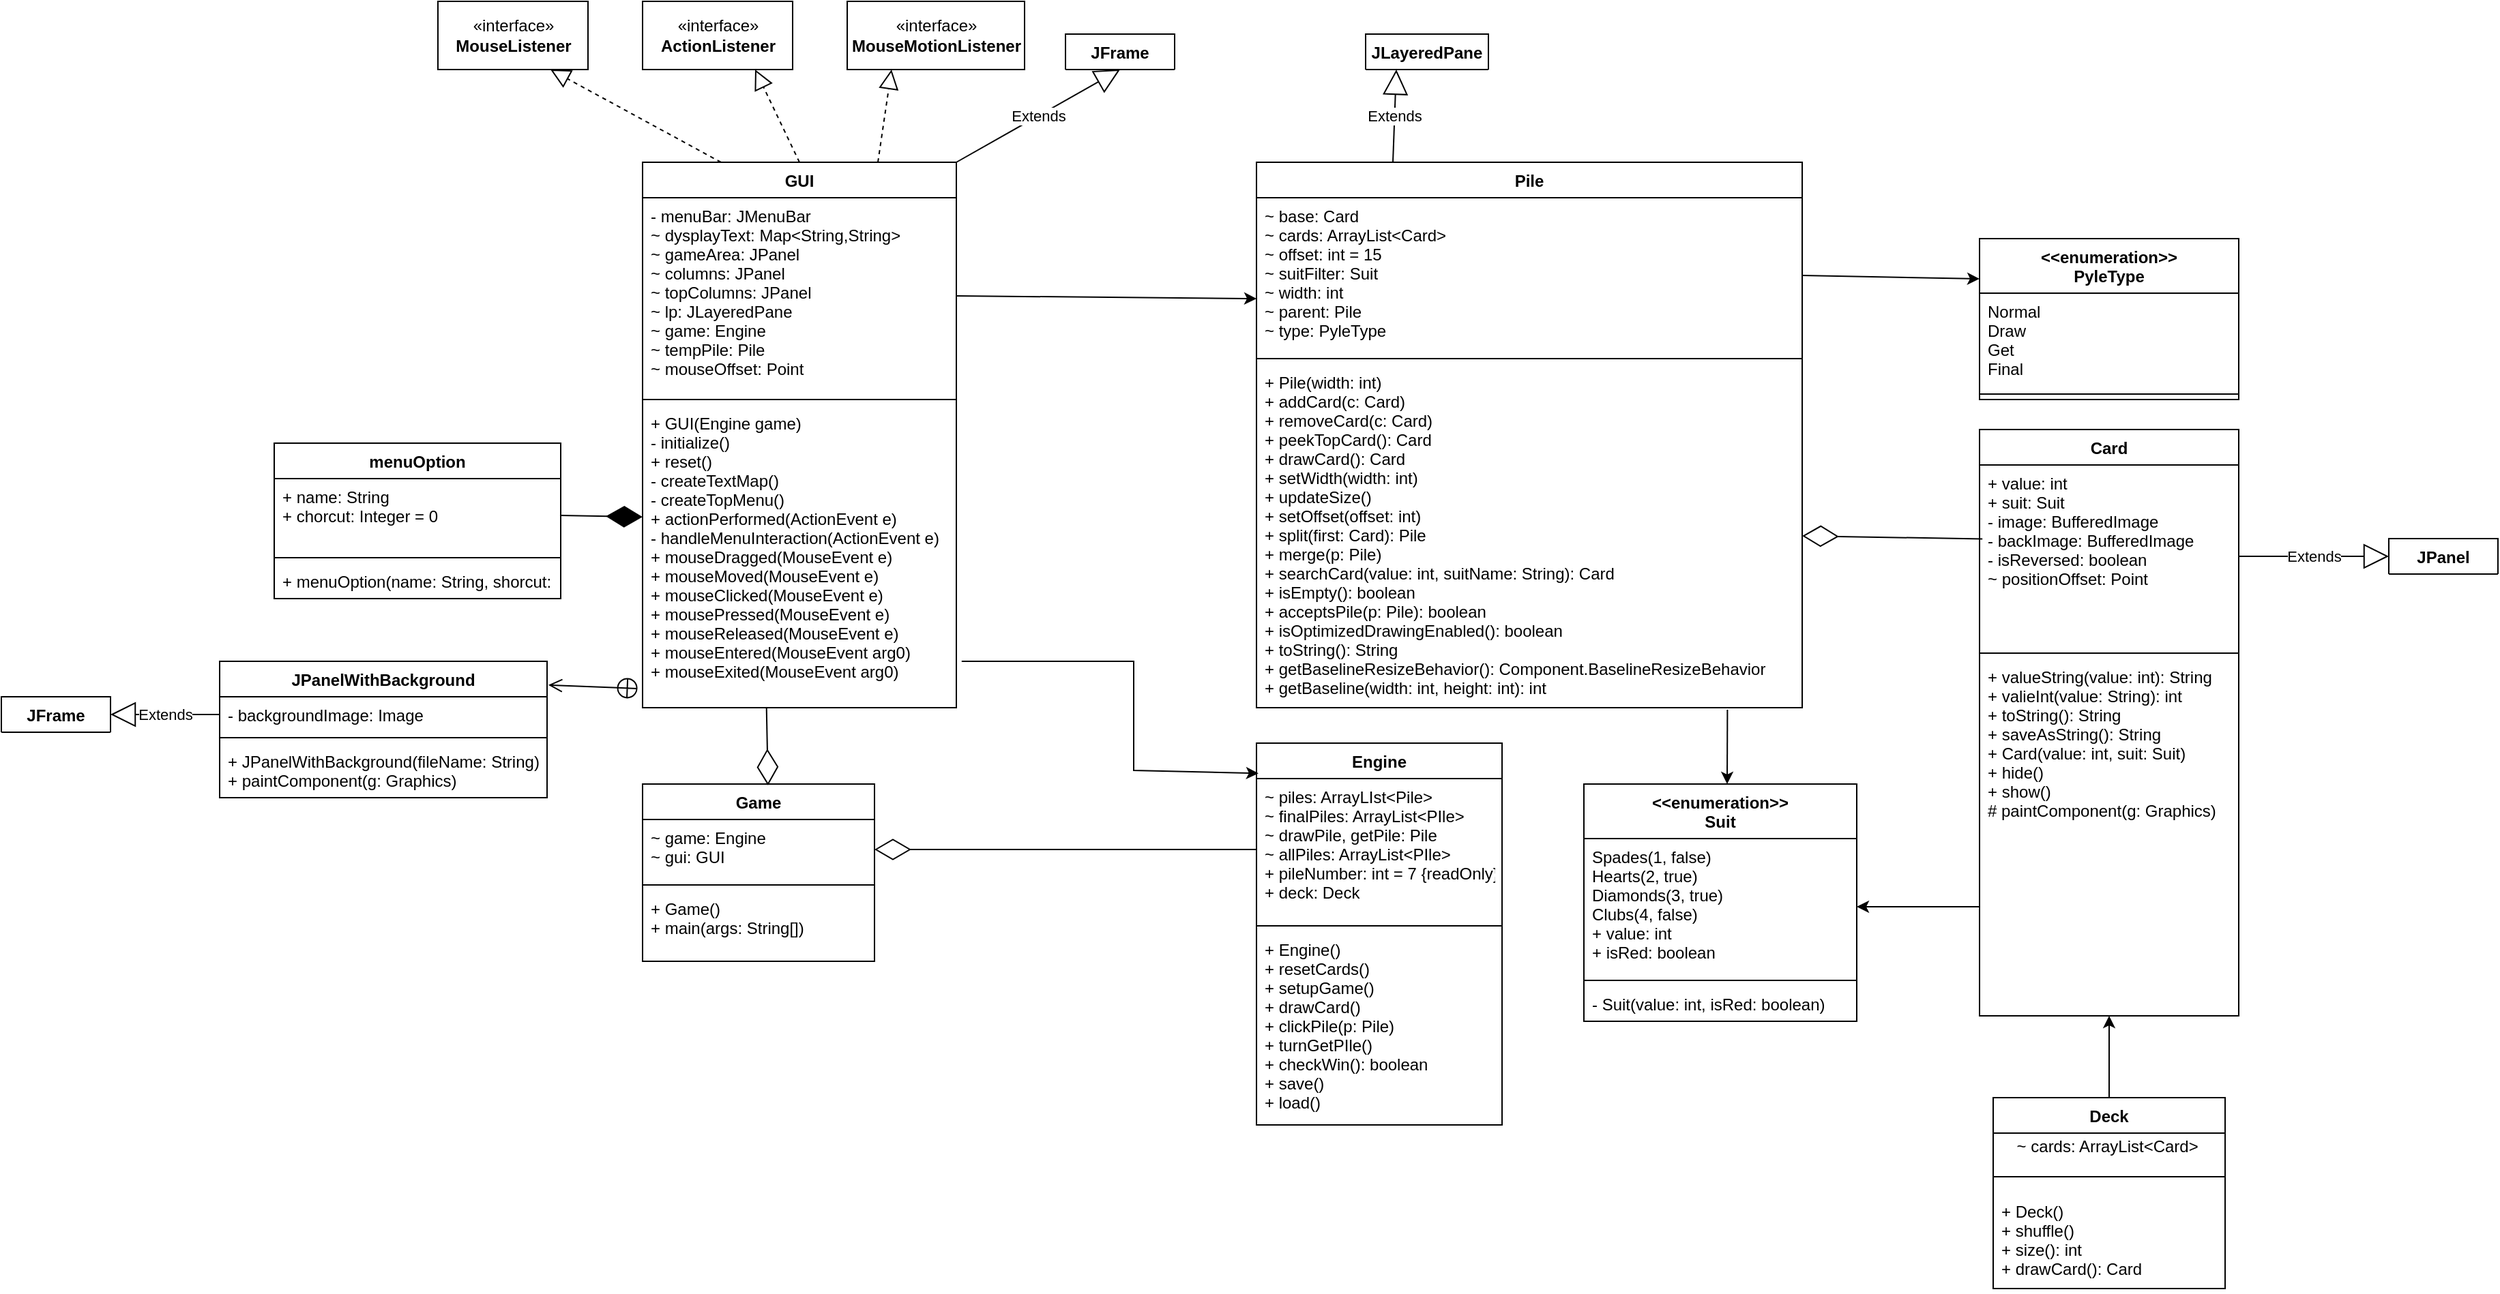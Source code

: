 <mxfile version="16.5.1" type="device"><diagram id="95wjDDYnwWh5sg0hMyiX" name="Page-1"><mxGraphModel dx="1545" dy="1536" grid="1" gridSize="10" guides="1" tooltips="1" connect="1" arrows="1" fold="1" page="1" pageScale="1" pageWidth="827" pageHeight="1169" math="0" shadow="0"><root><mxCell id="0"/><mxCell id="1" parent="0"/><mxCell id="VXvaYao9PtSRKRXkHi5e-1" value="Game" style="swimlane;fontStyle=1;align=center;verticalAlign=top;childLayout=stackLayout;horizontal=1;startSize=26;horizontalStack=0;resizeParent=1;resizeParentMax=0;resizeLast=0;collapsible=1;marginBottom=0;" parent="1" vertex="1"><mxGeometry x="1000" y="690" width="170" height="130" as="geometry"/></mxCell><mxCell id="VXvaYao9PtSRKRXkHi5e-2" value="~ game: Engine&#10;~ gui: GUI&#10;" style="text;strokeColor=none;fillColor=none;align=left;verticalAlign=top;spacingLeft=4;spacingRight=4;overflow=hidden;rotatable=0;points=[[0,0.5],[1,0.5]];portConstraint=eastwest;" parent="VXvaYao9PtSRKRXkHi5e-1" vertex="1"><mxGeometry y="26" width="170" height="44" as="geometry"/></mxCell><mxCell id="VXvaYao9PtSRKRXkHi5e-3" value="" style="line;strokeWidth=1;fillColor=none;align=left;verticalAlign=middle;spacingTop=-1;spacingLeft=3;spacingRight=3;rotatable=0;labelPosition=right;points=[];portConstraint=eastwest;" parent="VXvaYao9PtSRKRXkHi5e-1" vertex="1"><mxGeometry y="70" width="170" height="8" as="geometry"/></mxCell><mxCell id="VXvaYao9PtSRKRXkHi5e-4" value="+ Game()&#10;+ main(args: String[]) " style="text;strokeColor=none;fillColor=none;align=left;verticalAlign=top;spacingLeft=4;spacingRight=4;overflow=hidden;rotatable=0;points=[[0,0.5],[1,0.5]];portConstraint=eastwest;" parent="VXvaYao9PtSRKRXkHi5e-1" vertex="1"><mxGeometry y="78" width="170" height="52" as="geometry"/></mxCell><mxCell id="VXvaYao9PtSRKRXkHi5e-5" value="Engine" style="swimlane;fontStyle=1;align=center;verticalAlign=top;childLayout=stackLayout;horizontal=1;startSize=26;horizontalStack=0;resizeParent=1;resizeParentMax=0;resizeLast=0;collapsible=1;marginBottom=0;" parent="1" vertex="1"><mxGeometry x="1450" y="660" width="180" height="280" as="geometry"/></mxCell><mxCell id="VXvaYao9PtSRKRXkHi5e-6" value="~ piles: ArrayLIst&lt;Pile&gt;&#10;~ finalPiles: ArrayList&lt;PIle&gt;&#10;~ drawPile, getPile: Pile&#10;~ allPiles: ArrayList&lt;PIle&gt;&#10;+ pileNumber: int = 7 {readOnly}&#10;+ deck: Deck&#10;" style="text;strokeColor=none;fillColor=none;align=left;verticalAlign=top;spacingLeft=4;spacingRight=4;overflow=hidden;rotatable=0;points=[[0,0.5],[1,0.5]];portConstraint=eastwest;" parent="VXvaYao9PtSRKRXkHi5e-5" vertex="1"><mxGeometry y="26" width="180" height="104" as="geometry"/></mxCell><mxCell id="VXvaYao9PtSRKRXkHi5e-7" value="" style="line;strokeWidth=1;fillColor=none;align=left;verticalAlign=middle;spacingTop=-1;spacingLeft=3;spacingRight=3;rotatable=0;labelPosition=right;points=[];portConstraint=eastwest;" parent="VXvaYao9PtSRKRXkHi5e-5" vertex="1"><mxGeometry y="130" width="180" height="8" as="geometry"/></mxCell><mxCell id="VXvaYao9PtSRKRXkHi5e-8" value="+ Engine()&#10;+ resetCards()&#10;+ setupGame()&#10;+ drawCard()&#10;+ clickPile(p: Pile)&#10;+ turnGetPIle()&#10;+ checkWin(): boolean&#10;+ save()&#10;+ load()" style="text;strokeColor=none;fillColor=none;align=left;verticalAlign=top;spacingLeft=4;spacingRight=4;overflow=hidden;rotatable=0;points=[[0,0.5],[1,0.5]];portConstraint=eastwest;" parent="VXvaYao9PtSRKRXkHi5e-5" vertex="1"><mxGeometry y="138" width="180" height="142" as="geometry"/></mxCell><mxCell id="VXvaYao9PtSRKRXkHi5e-9" value="GUI" style="swimlane;fontStyle=1;align=center;verticalAlign=top;childLayout=stackLayout;horizontal=1;startSize=26;horizontalStack=0;resizeParent=1;resizeParentMax=0;resizeLast=0;collapsible=1;marginBottom=0;" parent="1" vertex="1"><mxGeometry x="1000" y="234" width="230" height="400" as="geometry"/></mxCell><mxCell id="VXvaYao9PtSRKRXkHi5e-10" value="- menuBar: JMenuBar&#10;~ dysplayText: Map&lt;String,String&gt;&#10;~ gameArea: JPanel&#10;~ columns: JPanel&#10;~ topColumns: JPanel&#10;~ lp: JLayeredPane&#10;~ game: Engine&#10;~ tempPile: Pile&#10;~ mouseOffset: Point" style="text;strokeColor=none;fillColor=none;align=left;verticalAlign=top;spacingLeft=4;spacingRight=4;overflow=hidden;rotatable=0;points=[[0,0.5],[1,0.5]];portConstraint=eastwest;" parent="VXvaYao9PtSRKRXkHi5e-9" vertex="1"><mxGeometry y="26" width="230" height="144" as="geometry"/></mxCell><mxCell id="VXvaYao9PtSRKRXkHi5e-11" value="" style="line;strokeWidth=1;fillColor=none;align=left;verticalAlign=middle;spacingTop=-1;spacingLeft=3;spacingRight=3;rotatable=0;labelPosition=right;points=[];portConstraint=eastwest;" parent="VXvaYao9PtSRKRXkHi5e-9" vertex="1"><mxGeometry y="170" width="230" height="8" as="geometry"/></mxCell><mxCell id="VXvaYao9PtSRKRXkHi5e-12" value="+ GUI(Engine game)&#10;- initialize()&#10;+ reset()&#10;- createTextMap()&#10;- createTopMenu()&#10;+ actionPerformed(ActionEvent e)&#10;- handleMenuInteraction(ActionEvent e)&#10;+ mouseDragged(MouseEvent e)&#10;+ mouseMoved(MouseEvent e)&#10;+ mouseClicked(MouseEvent e)&#10;+ mousePressed(MouseEvent e)&#10;+ mouseReleased(MouseEvent e)&#10;+ mouseEntered(MouseEvent arg0)&#10;+ mouseExited(MouseEvent arg0)" style="text;strokeColor=none;fillColor=none;align=left;verticalAlign=top;spacingLeft=4;spacingRight=4;overflow=hidden;rotatable=0;points=[[0,0.5],[1,0.5]];portConstraint=eastwest;" parent="VXvaYao9PtSRKRXkHi5e-9" vertex="1"><mxGeometry y="178" width="230" height="222" as="geometry"/></mxCell><mxCell id="VXvaYao9PtSRKRXkHi5e-13" value="Pile" style="swimlane;fontStyle=1;align=center;verticalAlign=top;childLayout=stackLayout;horizontal=1;startSize=26;horizontalStack=0;resizeParent=1;resizeParentMax=0;resizeLast=0;collapsible=1;marginBottom=0;" parent="1" vertex="1"><mxGeometry x="1450" y="234" width="400" height="400" as="geometry"/></mxCell><mxCell id="VXvaYao9PtSRKRXkHi5e-14" value="~ base: Card&#10;~ cards: ArrayList&lt;Card&gt;&#10;~ offset: int = 15&#10;~ suitFilter: Suit&#10;~ width: int&#10;~ parent: Pile&#10;~ type: PyleType&#10;" style="text;strokeColor=none;fillColor=none;align=left;verticalAlign=top;spacingLeft=4;spacingRight=4;overflow=hidden;rotatable=0;points=[[0,0.5],[1,0.5]];portConstraint=eastwest;" parent="VXvaYao9PtSRKRXkHi5e-13" vertex="1"><mxGeometry y="26" width="400" height="114" as="geometry"/></mxCell><mxCell id="VXvaYao9PtSRKRXkHi5e-15" value="" style="line;strokeWidth=1;fillColor=none;align=left;verticalAlign=middle;spacingTop=-1;spacingLeft=3;spacingRight=3;rotatable=0;labelPosition=right;points=[];portConstraint=eastwest;" parent="VXvaYao9PtSRKRXkHi5e-13" vertex="1"><mxGeometry y="140" width="400" height="8" as="geometry"/></mxCell><mxCell id="VXvaYao9PtSRKRXkHi5e-16" value="+ Pile(width: int)&#10;+ addCard(c: Card)&#10;+ removeCard(c: Card)&#10;+ peekTopCard(): Card&#10;+ drawCard(): Card&#10;+ setWidth(width: int)&#10;+ updateSize()&#10;+ setOffset(offset: int)&#10;+ split(first: Card): Pile&#10;+ merge(p: Pile)&#10;+ searchCard(value: int, suitName: String): Card&#10;+ isEmpty(): boolean&#10;+ acceptsPile(p: Pile): boolean&#10;+ isOptimizedDrawingEnabled(): boolean&#10;+ toString(): String&#10;+ getBaselineResizeBehavior(): Component.BaselineResizeBehavior&#10;+ getBaseline(width: int, height: int): int&#10;" style="text;strokeColor=none;fillColor=none;align=left;verticalAlign=top;spacingLeft=4;spacingRight=4;overflow=hidden;rotatable=0;points=[[0,0.5],[1,0.5]];portConstraint=eastwest;" parent="VXvaYao9PtSRKRXkHi5e-13" vertex="1"><mxGeometry y="148" width="400" height="252" as="geometry"/></mxCell><mxCell id="VXvaYao9PtSRKRXkHi5e-17" value="Card" style="swimlane;fontStyle=1;align=center;verticalAlign=top;childLayout=stackLayout;horizontal=1;startSize=26;horizontalStack=0;resizeParent=1;resizeParentMax=0;resizeLast=0;collapsible=1;marginBottom=0;" parent="1" vertex="1"><mxGeometry x="1980" y="430" width="190" height="430" as="geometry"/></mxCell><mxCell id="VXvaYao9PtSRKRXkHi5e-18" value="+ value: int&#10;+ suit: Suit&#10;- image: BufferedImage&#10;- backImage: BufferedImage&#10;- isReversed: boolean&#10;~ positionOffset: Point&#10;" style="text;strokeColor=none;fillColor=none;align=left;verticalAlign=top;spacingLeft=4;spacingRight=4;overflow=hidden;rotatable=0;points=[[0,0.5],[1,0.5]];portConstraint=eastwest;" parent="VXvaYao9PtSRKRXkHi5e-17" vertex="1"><mxGeometry y="26" width="190" height="134" as="geometry"/></mxCell><mxCell id="VXvaYao9PtSRKRXkHi5e-19" value="" style="line;strokeWidth=1;fillColor=none;align=left;verticalAlign=middle;spacingTop=-1;spacingLeft=3;spacingRight=3;rotatable=0;labelPosition=right;points=[];portConstraint=eastwest;" parent="VXvaYao9PtSRKRXkHi5e-17" vertex="1"><mxGeometry y="160" width="190" height="8" as="geometry"/></mxCell><mxCell id="VXvaYao9PtSRKRXkHi5e-20" value="+ valueString(value: int): String&#10;+ valieInt(value: String): int&#10;+ toString(): String&#10;+ saveAsString(): String&#10;+ Card(value: int, suit: Suit)&#10;+ hide()&#10;+ show()&#10;# paintComponent(g: Graphics)" style="text;strokeColor=none;fillColor=none;align=left;verticalAlign=top;spacingLeft=4;spacingRight=4;overflow=hidden;rotatable=0;points=[[0,0.5],[1,0.5]];portConstraint=eastwest;shadow=0;" parent="VXvaYao9PtSRKRXkHi5e-17" vertex="1"><mxGeometry y="168" width="190" height="262" as="geometry"/></mxCell><mxCell id="VXvaYao9PtSRKRXkHi5e-21" value="Deck" style="swimlane;fontStyle=1;align=center;verticalAlign=top;childLayout=stackLayout;horizontal=1;startSize=26;horizontalStack=0;resizeParent=1;resizeParentMax=0;resizeLast=0;collapsible=1;marginBottom=0;" parent="1" vertex="1"><mxGeometry x="1990" y="920" width="170" height="140" as="geometry"/></mxCell><mxCell id="wduqexD6DtYFFXv4xt9V-69" value="&lt;span style=&quot;text-align: left&quot;&gt;~ cards: ArrayList&amp;lt;Card&amp;gt;&amp;nbsp;&lt;/span&gt;" style="text;html=1;align=center;verticalAlign=middle;resizable=0;points=[];autosize=1;strokeColor=none;fillColor=none;" vertex="1" parent="VXvaYao9PtSRKRXkHi5e-21"><mxGeometry y="26" width="170" height="20" as="geometry"/></mxCell><mxCell id="VXvaYao9PtSRKRXkHi5e-23" value="" style="line;strokeWidth=1;fillColor=none;align=left;verticalAlign=middle;spacingTop=-1;spacingLeft=3;spacingRight=3;rotatable=0;labelPosition=right;points=[];portConstraint=eastwest;" parent="VXvaYao9PtSRKRXkHi5e-21" vertex="1"><mxGeometry y="46" width="170" height="24" as="geometry"/></mxCell><mxCell id="VXvaYao9PtSRKRXkHi5e-24" value="+ Deck()&#10;+ shuffle()&#10;+ size(): int&#10;+ drawCard(): Card&#10;&#10;" style="text;strokeColor=none;fillColor=none;align=left;verticalAlign=top;spacingLeft=4;spacingRight=4;overflow=hidden;rotatable=0;points=[[0,0.5],[1,0.5]];portConstraint=eastwest;" parent="VXvaYao9PtSRKRXkHi5e-21" vertex="1"><mxGeometry y="70" width="170" height="70" as="geometry"/></mxCell><mxCell id="VXvaYao9PtSRKRXkHi5e-30" value="&lt;&lt;enumeration&gt;&gt;&#10;Suit" style="swimlane;fontStyle=1;align=center;verticalAlign=top;childLayout=stackLayout;horizontal=1;startSize=40;horizontalStack=0;resizeParent=1;resizeParentMax=0;resizeLast=0;collapsible=1;marginBottom=0;" parent="1" vertex="1"><mxGeometry x="1690" y="690" width="200" height="174" as="geometry"><mxRectangle x="110" y="560" width="140" height="60" as="alternateBounds"/></mxGeometry></mxCell><mxCell id="VXvaYao9PtSRKRXkHi5e-31" value="Spades(1, false)&#10;Hearts(2, true)&#10;Diamonds(3, true)&#10;Clubs(4, false)&#10;+ value: int&#10;+ isRed: boolean" style="text;strokeColor=none;fillColor=none;align=left;verticalAlign=top;spacingLeft=4;spacingRight=4;overflow=hidden;rotatable=0;points=[[0,0.5],[1,0.5]];portConstraint=eastwest;" parent="VXvaYao9PtSRKRXkHi5e-30" vertex="1"><mxGeometry y="40" width="200" height="100" as="geometry"/></mxCell><mxCell id="VXvaYao9PtSRKRXkHi5e-32" value="" style="line;strokeWidth=1;fillColor=none;align=left;verticalAlign=middle;spacingTop=-1;spacingLeft=3;spacingRight=3;rotatable=0;labelPosition=right;points=[];portConstraint=eastwest;" parent="VXvaYao9PtSRKRXkHi5e-30" vertex="1"><mxGeometry y="140" width="200" height="8" as="geometry"/></mxCell><mxCell id="VXvaYao9PtSRKRXkHi5e-33" value="- Suit(value: int, isRed: boolean)" style="text;strokeColor=none;fillColor=none;align=left;verticalAlign=top;spacingLeft=4;spacingRight=4;overflow=hidden;rotatable=0;points=[[0,0.5],[1,0.5]];portConstraint=eastwest;" parent="VXvaYao9PtSRKRXkHi5e-30" vertex="1"><mxGeometry y="148" width="200" height="26" as="geometry"/></mxCell><mxCell id="wduqexD6DtYFFXv4xt9V-6" value="JFrame" style="swimlane;fontStyle=1;align=center;verticalAlign=top;childLayout=stackLayout;horizontal=1;startSize=26;horizontalStack=0;resizeParent=1;resizeParentMax=0;resizeLast=0;collapsible=1;marginBottom=0;" vertex="1" collapsed="1" parent="1"><mxGeometry x="1310" y="140" width="80" height="26" as="geometry"><mxRectangle x="590" y="380" width="160" height="34" as="alternateBounds"/></mxGeometry></mxCell><mxCell id="wduqexD6DtYFFXv4xt9V-8" value="" style="line;strokeWidth=1;fillColor=none;align=left;verticalAlign=middle;spacingTop=-1;spacingLeft=3;spacingRight=3;rotatable=0;labelPosition=right;points=[];portConstraint=eastwest;" vertex="1" parent="wduqexD6DtYFFXv4xt9V-6"><mxGeometry y="26" width="160" height="8" as="geometry"/></mxCell><mxCell id="wduqexD6DtYFFXv4xt9V-10" value="«interface»&lt;br&gt;&lt;b&gt;ActionListener&lt;/b&gt;" style="html=1;" vertex="1" parent="1"><mxGeometry x="1000" y="116" width="110" height="50" as="geometry"/></mxCell><mxCell id="wduqexD6DtYFFXv4xt9V-12" value="«interface»&lt;br&gt;&lt;b&gt;MouseListener&lt;/b&gt;" style="html=1;" vertex="1" parent="1"><mxGeometry x="850" y="116" width="110" height="50" as="geometry"/></mxCell><mxCell id="wduqexD6DtYFFXv4xt9V-17" value="" style="endArrow=block;dashed=1;endFill=0;endSize=12;html=1;rounded=0;exitX=0.25;exitY=0;exitDx=0;exitDy=0;entryX=0.75;entryY=1;entryDx=0;entryDy=0;" edge="1" parent="1" source="VXvaYao9PtSRKRXkHi5e-9" target="wduqexD6DtYFFXv4xt9V-12"><mxGeometry width="160" relative="1" as="geometry"><mxPoint x="710" y="370" as="sourcePoint"/><mxPoint x="870" y="370" as="targetPoint"/></mxGeometry></mxCell><mxCell id="wduqexD6DtYFFXv4xt9V-18" value="" style="endArrow=block;dashed=1;endFill=0;endSize=12;html=1;rounded=0;exitX=0.5;exitY=0;exitDx=0;exitDy=0;entryX=0.75;entryY=1;entryDx=0;entryDy=0;" edge="1" parent="1" source="VXvaYao9PtSRKRXkHi5e-9" target="wduqexD6DtYFFXv4xt9V-10"><mxGeometry width="160" relative="1" as="geometry"><mxPoint x="710" y="370" as="sourcePoint"/><mxPoint x="870" y="370" as="targetPoint"/></mxGeometry></mxCell><mxCell id="wduqexD6DtYFFXv4xt9V-19" value="«interface»&lt;br&gt;&lt;b&gt;MouseMotionListener&lt;/b&gt;" style="html=1;" vertex="1" parent="1"><mxGeometry x="1150" y="116" width="130" height="50" as="geometry"/></mxCell><mxCell id="wduqexD6DtYFFXv4xt9V-20" value="" style="endArrow=block;dashed=1;endFill=0;endSize=12;html=1;rounded=0;exitX=0.75;exitY=0;exitDx=0;exitDy=0;entryX=0.25;entryY=1;entryDx=0;entryDy=0;" edge="1" parent="1" source="VXvaYao9PtSRKRXkHi5e-9" target="wduqexD6DtYFFXv4xt9V-19"><mxGeometry width="160" relative="1" as="geometry"><mxPoint x="870" y="370" as="sourcePoint"/><mxPoint x="1030" y="370" as="targetPoint"/></mxGeometry></mxCell><mxCell id="wduqexD6DtYFFXv4xt9V-21" value="" style="endArrow=classic;html=1;rounded=0;entryX=0;entryY=0.25;entryDx=0;entryDy=0;exitX=1;exitY=0.5;exitDx=0;exitDy=0;" edge="1" parent="1" source="VXvaYao9PtSRKRXkHi5e-10" target="VXvaYao9PtSRKRXkHi5e-13"><mxGeometry width="50" height="50" relative="1" as="geometry"><mxPoint x="1270" y="268" as="sourcePoint"/><mxPoint x="1440" y="270" as="targetPoint"/></mxGeometry></mxCell><mxCell id="wduqexD6DtYFFXv4xt9V-22" value="" style="endArrow=classic;html=1;rounded=0;entryX=0.008;entryY=-0.037;entryDx=0;entryDy=0;entryPerimeter=0;exitX=1.017;exitY=0.847;exitDx=0;exitDy=0;exitPerimeter=0;" edge="1" parent="1" source="VXvaYao9PtSRKRXkHi5e-12" target="VXvaYao9PtSRKRXkHi5e-6"><mxGeometry width="50" height="50" relative="1" as="geometry"><mxPoint x="1260" y="390" as="sourcePoint"/><mxPoint x="1310" y="340" as="targetPoint"/><Array as="points"><mxPoint x="1360" y="600"/><mxPoint x="1360" y="680"/></Array></mxGeometry></mxCell><mxCell id="wduqexD6DtYFFXv4xt9V-25" value="menuOption" style="swimlane;fontStyle=1;align=center;verticalAlign=top;childLayout=stackLayout;horizontal=1;startSize=26;horizontalStack=0;resizeParent=1;resizeParentMax=0;resizeLast=0;collapsible=1;marginBottom=0;" vertex="1" parent="1"><mxGeometry x="730" y="440" width="210" height="114" as="geometry"/></mxCell><mxCell id="wduqexD6DtYFFXv4xt9V-26" value="+ name: String&#10;+ chorcut: Integer = 0" style="text;strokeColor=none;fillColor=none;align=left;verticalAlign=top;spacingLeft=4;spacingRight=4;overflow=hidden;rotatable=0;points=[[0,0.5],[1,0.5]];portConstraint=eastwest;" vertex="1" parent="wduqexD6DtYFFXv4xt9V-25"><mxGeometry y="26" width="210" height="54" as="geometry"/></mxCell><mxCell id="wduqexD6DtYFFXv4xt9V-27" value="" style="line;strokeWidth=1;fillColor=none;align=left;verticalAlign=middle;spacingTop=-1;spacingLeft=3;spacingRight=3;rotatable=0;labelPosition=right;points=[];portConstraint=eastwest;" vertex="1" parent="wduqexD6DtYFFXv4xt9V-25"><mxGeometry y="80" width="210" height="8" as="geometry"/></mxCell><mxCell id="wduqexD6DtYFFXv4xt9V-28" value="+ menuOption(name: String, shorcut: Integer)" style="text;strokeColor=none;fillColor=none;align=left;verticalAlign=top;spacingLeft=4;spacingRight=4;overflow=hidden;rotatable=0;points=[[0,0.5],[1,0.5]];portConstraint=eastwest;" vertex="1" parent="wduqexD6DtYFFXv4xt9V-25"><mxGeometry y="88" width="210" height="26" as="geometry"/></mxCell><mxCell id="wduqexD6DtYFFXv4xt9V-31" value="JPanelWithBackground" style="swimlane;fontStyle=1;align=center;verticalAlign=top;childLayout=stackLayout;horizontal=1;startSize=26;horizontalStack=0;resizeParent=1;resizeParentMax=0;resizeLast=0;collapsible=1;marginBottom=0;" vertex="1" parent="1"><mxGeometry x="690" y="600" width="240" height="100" as="geometry"/></mxCell><mxCell id="wduqexD6DtYFFXv4xt9V-32" value="- backgroundImage: Image" style="text;strokeColor=none;fillColor=none;align=left;verticalAlign=top;spacingLeft=4;spacingRight=4;overflow=hidden;rotatable=0;points=[[0,0.5],[1,0.5]];portConstraint=eastwest;" vertex="1" parent="wduqexD6DtYFFXv4xt9V-31"><mxGeometry y="26" width="240" height="26" as="geometry"/></mxCell><mxCell id="wduqexD6DtYFFXv4xt9V-33" value="" style="line;strokeWidth=1;fillColor=none;align=left;verticalAlign=middle;spacingTop=-1;spacingLeft=3;spacingRight=3;rotatable=0;labelPosition=right;points=[];portConstraint=eastwest;" vertex="1" parent="wduqexD6DtYFFXv4xt9V-31"><mxGeometry y="52" width="240" height="8" as="geometry"/></mxCell><mxCell id="wduqexD6DtYFFXv4xt9V-34" value="+ JPanelWithBackground(fileName: String)&#10;+ paintComponent(g: Graphics)" style="text;strokeColor=none;fillColor=none;align=left;verticalAlign=top;spacingLeft=4;spacingRight=4;overflow=hidden;rotatable=0;points=[[0,0.5],[1,0.5]];portConstraint=eastwest;" vertex="1" parent="wduqexD6DtYFFXv4xt9V-31"><mxGeometry y="60" width="240" height="40" as="geometry"/></mxCell><mxCell id="wduqexD6DtYFFXv4xt9V-35" value="" style="endArrow=open;startArrow=circlePlus;endFill=0;startFill=0;endSize=8;html=1;rounded=0;exitX=-0.014;exitY=0.937;exitDx=0;exitDy=0;exitPerimeter=0;entryX=1.004;entryY=0.174;entryDx=0;entryDy=0;entryPerimeter=0;" edge="1" parent="1" source="VXvaYao9PtSRKRXkHi5e-12" target="wduqexD6DtYFFXv4xt9V-31"><mxGeometry width="160" relative="1" as="geometry"><mxPoint x="990" y="470" as="sourcePoint"/><mxPoint x="950" y="600" as="targetPoint"/></mxGeometry></mxCell><mxCell id="wduqexD6DtYFFXv4xt9V-36" value="JFrame" style="swimlane;fontStyle=1;align=center;verticalAlign=top;childLayout=stackLayout;horizontal=1;startSize=26;horizontalStack=0;resizeParent=1;resizeParentMax=0;resizeLast=0;collapsible=1;marginBottom=0;" vertex="1" collapsed="1" parent="1"><mxGeometry x="530" y="626" width="80" height="26" as="geometry"><mxRectangle x="590" y="380" width="160" height="34" as="alternateBounds"/></mxGeometry></mxCell><mxCell id="wduqexD6DtYFFXv4xt9V-37" value="" style="line;strokeWidth=1;fillColor=none;align=left;verticalAlign=middle;spacingTop=-1;spacingLeft=3;spacingRight=3;rotatable=0;labelPosition=right;points=[];portConstraint=eastwest;" vertex="1" parent="wduqexD6DtYFFXv4xt9V-36"><mxGeometry y="26" width="160" height="8" as="geometry"/></mxCell><mxCell id="wduqexD6DtYFFXv4xt9V-39" value="JLayeredPane" style="swimlane;fontStyle=1;align=center;verticalAlign=top;childLayout=stackLayout;horizontal=1;startSize=26;horizontalStack=0;resizeParent=1;resizeParentMax=0;resizeLast=0;collapsible=1;marginBottom=0;" vertex="1" collapsed="1" parent="1"><mxGeometry x="1530" y="140" width="90" height="26" as="geometry"><mxRectangle x="590" y="380" width="160" height="34" as="alternateBounds"/></mxGeometry></mxCell><mxCell id="wduqexD6DtYFFXv4xt9V-40" value="" style="line;strokeWidth=1;fillColor=none;align=left;verticalAlign=middle;spacingTop=-1;spacingLeft=3;spacingRight=3;rotatable=0;labelPosition=right;points=[];portConstraint=eastwest;" vertex="1" parent="wduqexD6DtYFFXv4xt9V-39"><mxGeometry y="26" width="160" height="8" as="geometry"/></mxCell><mxCell id="wduqexD6DtYFFXv4xt9V-42" value="&lt;&lt;enumeration&gt;&gt;&#10;PyleType" style="swimlane;fontStyle=1;align=center;verticalAlign=top;childLayout=stackLayout;horizontal=1;startSize=40;horizontalStack=0;resizeParent=1;resizeParentMax=0;resizeLast=0;collapsible=1;marginBottom=0;" vertex="1" parent="1"><mxGeometry x="1980" y="290" width="190" height="118" as="geometry"><mxRectangle x="110" y="560" width="140" height="60" as="alternateBounds"/></mxGeometry></mxCell><mxCell id="wduqexD6DtYFFXv4xt9V-43" value="Normal&#10;Draw&#10;Get&#10;Final" style="text;strokeColor=none;fillColor=none;align=left;verticalAlign=top;spacingLeft=4;spacingRight=4;overflow=hidden;rotatable=0;points=[[0,0.5],[1,0.5]];portConstraint=eastwest;" vertex="1" parent="wduqexD6DtYFFXv4xt9V-42"><mxGeometry y="40" width="190" height="70" as="geometry"/></mxCell><mxCell id="wduqexD6DtYFFXv4xt9V-44" value="" style="line;strokeWidth=1;fillColor=none;align=left;verticalAlign=middle;spacingTop=-1;spacingLeft=3;spacingRight=3;rotatable=0;labelPosition=right;points=[];portConstraint=eastwest;" vertex="1" parent="wduqexD6DtYFFXv4xt9V-42"><mxGeometry y="110" width="190" height="8" as="geometry"/></mxCell><mxCell id="wduqexD6DtYFFXv4xt9V-50" value="" style="endArrow=classic;html=1;rounded=0;entryX=0;entryY=0.25;entryDx=0;entryDy=0;exitX=1;exitY=0.5;exitDx=0;exitDy=0;" edge="1" parent="1" source="VXvaYao9PtSRKRXkHi5e-14" target="wduqexD6DtYFFXv4xt9V-42"><mxGeometry width="50" height="50" relative="1" as="geometry"><mxPoint x="1580" y="550" as="sourcePoint"/><mxPoint x="1800" y="317" as="targetPoint"/></mxGeometry></mxCell><mxCell id="wduqexD6DtYFFXv4xt9V-52" value="" style="endArrow=classic;html=1;rounded=0;exitX=0.863;exitY=1.006;exitDx=0;exitDy=0;exitPerimeter=0;" edge="1" parent="1" source="VXvaYao9PtSRKRXkHi5e-16"><mxGeometry width="50" height="50" relative="1" as="geometry"><mxPoint x="1820" y="520" as="sourcePoint"/><mxPoint x="1795" y="690" as="targetPoint"/></mxGeometry></mxCell><mxCell id="wduqexD6DtYFFXv4xt9V-53" value="JPanel" style="swimlane;fontStyle=1;align=center;verticalAlign=top;childLayout=stackLayout;horizontal=1;startSize=26;horizontalStack=0;resizeParent=1;resizeParentMax=0;resizeLast=0;collapsible=1;marginBottom=0;" vertex="1" collapsed="1" parent="1"><mxGeometry x="2280" y="510" width="80" height="26" as="geometry"><mxRectangle x="590" y="380" width="160" height="34" as="alternateBounds"/></mxGeometry></mxCell><mxCell id="wduqexD6DtYFFXv4xt9V-54" value="" style="line;strokeWidth=1;fillColor=none;align=left;verticalAlign=middle;spacingTop=-1;spacingLeft=3;spacingRight=3;rotatable=0;labelPosition=right;points=[];portConstraint=eastwest;" vertex="1" parent="wduqexD6DtYFFXv4xt9V-53"><mxGeometry y="26" width="160" height="8" as="geometry"/></mxCell><mxCell id="wduqexD6DtYFFXv4xt9V-66" value="Extends" style="endArrow=block;endSize=16;endFill=0;html=1;rounded=0;exitX=1;exitY=0;exitDx=0;exitDy=0;entryX=0.5;entryY=1;entryDx=0;entryDy=0;" edge="1" parent="1" source="VXvaYao9PtSRKRXkHi5e-9" target="wduqexD6DtYFFXv4xt9V-6"><mxGeometry width="160" relative="1" as="geometry"><mxPoint x="990" y="650" as="sourcePoint"/><mxPoint x="1150" y="650" as="targetPoint"/></mxGeometry></mxCell><mxCell id="wduqexD6DtYFFXv4xt9V-67" value="Extends" style="endArrow=block;endSize=16;endFill=0;html=1;rounded=0;exitX=0;exitY=0.5;exitDx=0;exitDy=0;entryX=1;entryY=0.5;entryDx=0;entryDy=0;" edge="1" parent="1" source="wduqexD6DtYFFXv4xt9V-32" target="wduqexD6DtYFFXv4xt9V-36"><mxGeometry width="160" relative="1" as="geometry"><mxPoint x="990" y="650" as="sourcePoint"/><mxPoint x="1150" y="650" as="targetPoint"/></mxGeometry></mxCell><mxCell id="wduqexD6DtYFFXv4xt9V-70" value="Extends" style="endArrow=block;endSize=16;endFill=0;html=1;rounded=0;entryX=0;entryY=0.5;entryDx=0;entryDy=0;exitX=1;exitY=0.5;exitDx=0;exitDy=0;" edge="1" parent="1" source="VXvaYao9PtSRKRXkHi5e-18" target="wduqexD6DtYFFXv4xt9V-53"><mxGeometry width="160" relative="1" as="geometry"><mxPoint x="1800" y="640" as="sourcePoint"/><mxPoint x="1960" y="640" as="targetPoint"/></mxGeometry></mxCell><mxCell id="wduqexD6DtYFFXv4xt9V-71" value="Extends" style="endArrow=block;endSize=16;endFill=0;html=1;rounded=0;exitX=0.25;exitY=0;exitDx=0;exitDy=0;entryX=0.25;entryY=1;entryDx=0;entryDy=0;" edge="1" parent="1" source="VXvaYao9PtSRKRXkHi5e-13" target="wduqexD6DtYFFXv4xt9V-39"><mxGeometry width="160" relative="1" as="geometry"><mxPoint x="1340" y="640" as="sourcePoint"/><mxPoint x="1500" y="640" as="targetPoint"/></mxGeometry></mxCell><mxCell id="wduqexD6DtYFFXv4xt9V-72" value="" style="endArrow=diamondThin;endFill=1;endSize=24;html=1;rounded=0;exitX=1;exitY=0.5;exitDx=0;exitDy=0;entryX=0;entryY=0.37;entryDx=0;entryDy=0;entryPerimeter=0;" edge="1" parent="1" source="wduqexD6DtYFFXv4xt9V-26" target="VXvaYao9PtSRKRXkHi5e-12"><mxGeometry width="160" relative="1" as="geometry"><mxPoint x="960" y="490" as="sourcePoint"/><mxPoint x="1010" y="490" as="targetPoint"/></mxGeometry></mxCell><mxCell id="wduqexD6DtYFFXv4xt9V-73" value="" style="endArrow=diamondThin;endFill=0;endSize=24;html=1;rounded=0;entryX=1;entryY=0.5;entryDx=0;entryDy=0;exitX=0;exitY=0.5;exitDx=0;exitDy=0;" edge="1" parent="1" source="VXvaYao9PtSRKRXkHi5e-6" target="VXvaYao9PtSRKRXkHi5e-2"><mxGeometry width="160" relative="1" as="geometry"><mxPoint x="1250" y="530" as="sourcePoint"/><mxPoint x="1410" y="530" as="targetPoint"/></mxGeometry></mxCell><mxCell id="wduqexD6DtYFFXv4xt9V-74" value="" style="endArrow=diamondThin;endFill=0;endSize=24;html=1;rounded=0;entryX=0.541;entryY=0.008;entryDx=0;entryDy=0;entryPerimeter=0;exitX=0.395;exitY=1.001;exitDx=0;exitDy=0;exitPerimeter=0;" edge="1" parent="1" source="VXvaYao9PtSRKRXkHi5e-12" target="VXvaYao9PtSRKRXkHi5e-1"><mxGeometry width="160" relative="1" as="geometry"><mxPoint x="1092" y="630" as="sourcePoint"/><mxPoint x="1070" y="480" as="targetPoint"/></mxGeometry></mxCell><mxCell id="wduqexD6DtYFFXv4xt9V-76" value="" style="endArrow=classic;html=1;rounded=0;entryX=1;entryY=0.5;entryDx=0;entryDy=0;" edge="1" parent="1" target="VXvaYao9PtSRKRXkHi5e-31"><mxGeometry width="50" height="50" relative="1" as="geometry"><mxPoint x="1980" y="780" as="sourcePoint"/><mxPoint x="1890" y="630" as="targetPoint"/></mxGeometry></mxCell><mxCell id="wduqexD6DtYFFXv4xt9V-77" value="" style="endArrow=diamondThin;endFill=0;endSize=24;html=1;rounded=0;entryX=1;entryY=0.5;entryDx=0;entryDy=0;exitX=0.011;exitY=0.405;exitDx=0;exitDy=0;exitPerimeter=0;" edge="1" parent="1" source="VXvaYao9PtSRKRXkHi5e-18" target="VXvaYao9PtSRKRXkHi5e-16"><mxGeometry width="160" relative="1" as="geometry"><mxPoint x="1770" y="630" as="sourcePoint"/><mxPoint x="1930" y="630" as="targetPoint"/></mxGeometry></mxCell><mxCell id="wduqexD6DtYFFXv4xt9V-78" value="" style="endArrow=classic;html=1;rounded=0;exitX=0.5;exitY=0;exitDx=0;exitDy=0;" edge="1" parent="1" source="VXvaYao9PtSRKRXkHi5e-21"><mxGeometry width="50" height="50" relative="1" as="geometry"><mxPoint x="1870" y="540" as="sourcePoint"/><mxPoint x="2075" y="860" as="targetPoint"/></mxGeometry></mxCell></root></mxGraphModel></diagram></mxfile>